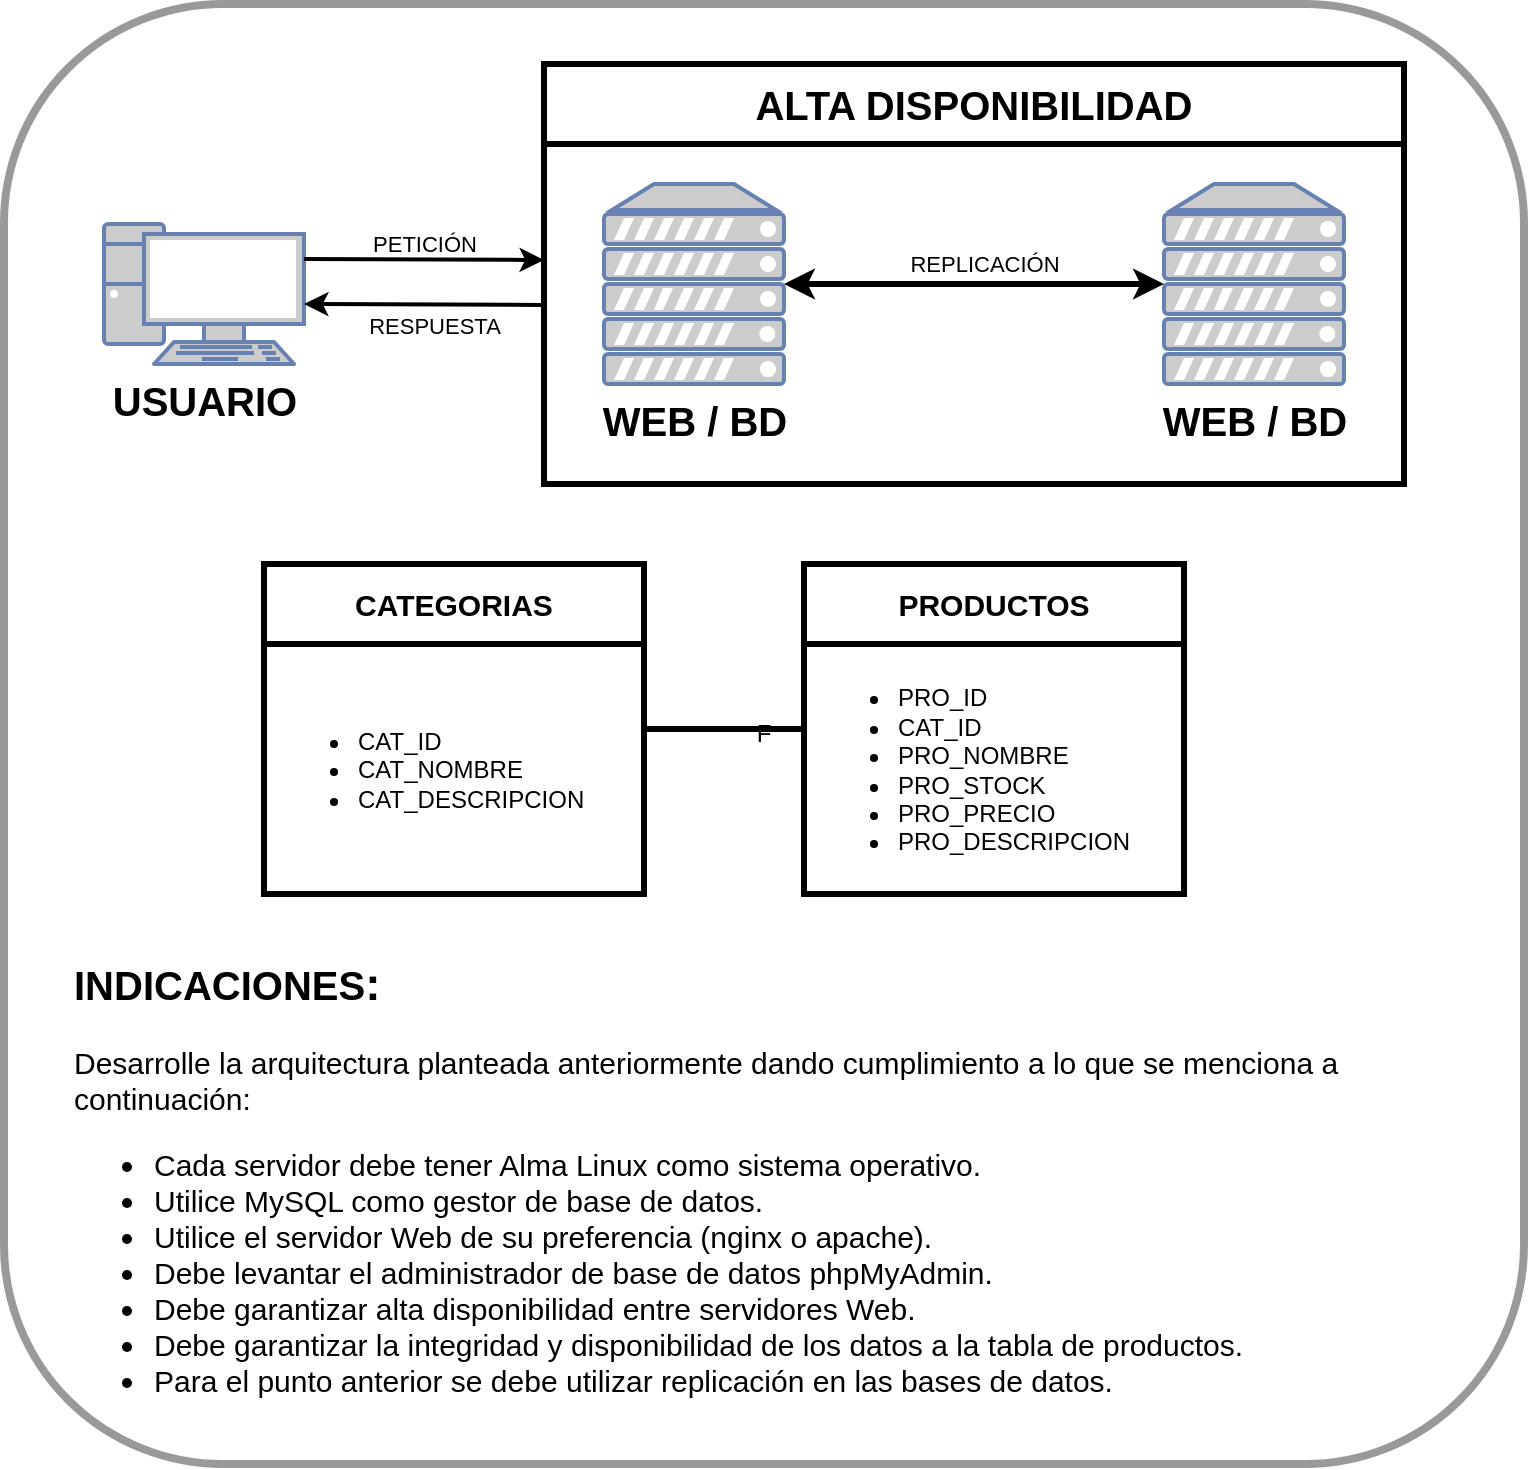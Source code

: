 <mxfile version="21.3.2" type="github">
  <diagram name="Página-1" id="dgo7cwSUL4VlbmiZqwIb">
    <mxGraphModel dx="1026" dy="633" grid="1" gridSize="10" guides="1" tooltips="1" connect="1" arrows="1" fold="1" page="1" pageScale="1" pageWidth="827" pageHeight="1169" background="#FFFFFF" math="0" shadow="0">
      <root>
        <mxCell id="0" />
        <mxCell id="1" parent="0" />
        <mxCell id="2mgMftnQy1dVy7I0jVlI-13" value="F" style="rounded=1;whiteSpace=wrap;html=1;fillColor=none;strokeWidth=4;strokeColor=#000000;perimeterSpacing=0;opacity=40;glass=0;shadow=0;" vertex="1" parent="1">
          <mxGeometry x="50" y="120" width="760" height="730" as="geometry" />
        </mxCell>
        <mxCell id="2mgMftnQy1dVy7I0jVlI-1" value="&lt;font color=&quot;#000000&quot; style=&quot;font-size: 20px;&quot;&gt;&lt;b&gt;USUARIO&lt;/b&gt;&lt;/font&gt;" style="fontColor=#0066CC;verticalAlign=top;verticalLabelPosition=bottom;labelPosition=center;align=center;html=1;outlineConnect=0;fillColor=#CCCCCC;strokeColor=#6881B3;gradientColor=none;gradientDirection=north;strokeWidth=2;shape=mxgraph.networks.pc;" vertex="1" parent="1">
          <mxGeometry x="100" y="230" width="100" height="70" as="geometry" />
        </mxCell>
        <mxCell id="2mgMftnQy1dVy7I0jVlI-2" value="&lt;font style=&quot;font-size: 20px;&quot;&gt;&lt;b&gt;&lt;font color=&quot;#000000&quot;&gt;WEB / BD&lt;/font&gt;&lt;br&gt;&lt;/b&gt;&lt;/font&gt;" style="fontColor=#0066CC;verticalAlign=top;verticalLabelPosition=bottom;labelPosition=center;align=center;html=1;outlineConnect=0;fillColor=#CCCCCC;strokeColor=#6881B3;gradientColor=none;gradientDirection=north;strokeWidth=2;shape=mxgraph.networks.server;" vertex="1" parent="1">
          <mxGeometry x="350" y="210" width="90" height="100" as="geometry" />
        </mxCell>
        <mxCell id="2mgMftnQy1dVy7I0jVlI-5" value="&lt;font color=&quot;#000000&quot; style=&quot;font-size: 20px;&quot;&gt;ALTA DISPONIBILIDAD&lt;/font&gt;" style="swimlane;whiteSpace=wrap;html=1;startSize=40;fillColor=none;strokeColor=#000000;strokeWidth=3;" vertex="1" parent="1">
          <mxGeometry x="320" y="150" width="430" height="210" as="geometry" />
        </mxCell>
        <mxCell id="2mgMftnQy1dVy7I0jVlI-4" value="&lt;font color=&quot;#000000&quot; style=&quot;font-size: 20px;&quot;&gt;&lt;b&gt;WEB / BD&lt;/b&gt;&lt;/font&gt;" style="fontColor=#0066CC;verticalAlign=top;verticalLabelPosition=bottom;labelPosition=center;align=center;html=1;outlineConnect=0;fillColor=#CCCCCC;strokeColor=#6881B3;gradientColor=none;gradientDirection=north;strokeWidth=2;shape=mxgraph.networks.server;" vertex="1" parent="2mgMftnQy1dVy7I0jVlI-5">
          <mxGeometry x="310" y="60" width="90" height="100" as="geometry" />
        </mxCell>
        <mxCell id="2mgMftnQy1dVy7I0jVlI-6" value="" style="endArrow=classic;startArrow=classic;html=1;rounded=0;entryX=0;entryY=0.5;entryDx=0;entryDy=0;entryPerimeter=0;exitX=1;exitY=0.5;exitDx=0;exitDy=0;exitPerimeter=0;strokeWidth=3;strokeColor=#000000;" edge="1" parent="1" source="2mgMftnQy1dVy7I0jVlI-2" target="2mgMftnQy1dVy7I0jVlI-4">
          <mxGeometry width="50" height="50" relative="1" as="geometry">
            <mxPoint x="390" y="350" as="sourcePoint" />
            <mxPoint x="440" y="300" as="targetPoint" />
          </mxGeometry>
        </mxCell>
        <mxCell id="2mgMftnQy1dVy7I0jVlI-7" value="&lt;font color=&quot;#000000&quot;&gt;REPLICACIÓN&lt;/font&gt;" style="edgeLabel;html=1;align=center;verticalAlign=middle;resizable=0;points=[];labelBackgroundColor=none;" vertex="1" connectable="0" parent="2mgMftnQy1dVy7I0jVlI-6">
          <mxGeometry x="0.179" y="-2" relative="1" as="geometry">
            <mxPoint x="-12" y="-12" as="offset" />
          </mxGeometry>
        </mxCell>
        <mxCell id="2mgMftnQy1dVy7I0jVlI-8" value="" style="endArrow=classic;html=1;rounded=0;strokeWidth=2;strokeColor=#000000;" edge="1" parent="1">
          <mxGeometry width="50" height="50" relative="1" as="geometry">
            <mxPoint x="200" y="247.5" as="sourcePoint" />
            <mxPoint x="320" y="248" as="targetPoint" />
          </mxGeometry>
        </mxCell>
        <mxCell id="2mgMftnQy1dVy7I0jVlI-10" value="&lt;font color=&quot;#000000&quot;&gt;PETICIÓN&lt;/font&gt;" style="edgeLabel;html=1;align=center;verticalAlign=middle;resizable=0;points=[];labelBackgroundColor=none;" vertex="1" connectable="0" parent="2mgMftnQy1dVy7I0jVlI-8">
          <mxGeometry x="0.317" y="-1" relative="1" as="geometry">
            <mxPoint x="-19" y="-9" as="offset" />
          </mxGeometry>
        </mxCell>
        <mxCell id="2mgMftnQy1dVy7I0jVlI-9" value="" style="endArrow=none;html=1;rounded=0;strokeWidth=2;endFill=0;startArrow=classic;startFill=1;strokeColor=#000000;" edge="1" parent="1">
          <mxGeometry width="50" height="50" relative="1" as="geometry">
            <mxPoint x="200" y="270" as="sourcePoint" />
            <mxPoint x="320" y="270.5" as="targetPoint" />
          </mxGeometry>
        </mxCell>
        <mxCell id="2mgMftnQy1dVy7I0jVlI-11" value="&lt;font color=&quot;#000000&quot;&gt;RESPUESTA&lt;/font&gt;" style="edgeLabel;html=1;align=center;verticalAlign=middle;resizable=0;points=[];labelBackgroundColor=none;" vertex="1" connectable="0" parent="2mgMftnQy1dVy7I0jVlI-9">
          <mxGeometry x="0.083" y="-1" relative="1" as="geometry">
            <mxPoint y="9" as="offset" />
          </mxGeometry>
        </mxCell>
        <mxCell id="2mgMftnQy1dVy7I0jVlI-14" value="&lt;h1&gt;&lt;font color=&quot;#000000&quot;&gt;&lt;font style=&quot;font-size: 20px;&quot;&gt;INDICACIONES&lt;/font&gt;&lt;span style=&quot;font-size: 23px;&quot;&gt;:&lt;/span&gt;&lt;/font&gt;&lt;/h1&gt;&lt;h1 style=&quot;font-size: 15px;&quot;&gt;&lt;font style=&quot;font-size: 15px;&quot; color=&quot;#000000&quot;&gt;&lt;span style=&quot;font-weight: normal;&quot;&gt;Desarrolle la arquitectura&amp;nbsp;&lt;/span&gt;&lt;span style=&quot;caret-color: rgb(0, 0, 0); font-weight: 400;&quot;&gt;planteada anteriormente dando cumplimiento a lo que se menciona a continuación:&lt;/span&gt;&lt;br&gt;&lt;/font&gt;&lt;/h1&gt;&lt;div style=&quot;font-size: 15px;&quot;&gt;&lt;ul&gt;&lt;li&gt;&lt;font style=&quot;font-size: 15px;&quot; color=&quot;#000000&quot;&gt;&lt;span style=&quot;caret-color: rgb(0, 0, 0);&quot;&gt;Cada servidor debe tener Alma Linux como sistema operativo.&lt;/span&gt;&lt;/font&gt;&lt;/li&gt;&lt;li&gt;&lt;font style=&quot;font-size: 15px;&quot; color=&quot;#000000&quot;&gt;&lt;span style=&quot;caret-color: rgb(0, 0, 0);&quot;&gt;Utilice MySQL como gestor de base de datos.&lt;/span&gt;&lt;/font&gt;&lt;/li&gt;&lt;li&gt;&lt;font style=&quot;font-size: 15px;&quot; color=&quot;#000000&quot;&gt;&lt;span style=&quot;caret-color: rgb(0, 0, 0);&quot;&gt;Utilice el servidor Web de su preferencia (nginx o apache).&lt;/span&gt;&lt;/font&gt;&lt;/li&gt;&lt;li&gt;&lt;font style=&quot;font-size: 15px;&quot; color=&quot;#000000&quot;&gt;&lt;span style=&quot;caret-color: rgb(0, 0, 0);&quot;&gt;Debe levantar el administrador de base de datos phpMyAdmin.&lt;/span&gt;&lt;/font&gt;&lt;/li&gt;&lt;li&gt;&lt;font style=&quot;font-size: 15px;&quot; color=&quot;#000000&quot;&gt;&lt;span style=&quot;caret-color: rgb(0, 0, 0);&quot;&gt;Debe garantizar alta disponibilidad entre servidores Web.&lt;/span&gt;&lt;/font&gt;&lt;/li&gt;&lt;li&gt;&lt;font style=&quot;font-size: 15px;&quot; color=&quot;#000000&quot;&gt;&lt;span style=&quot;caret-color: rgb(0, 0, 0);&quot;&gt;Debe garantizar la integridad y disponibilidad de los datos a la tabla de productos.&amp;nbsp;&lt;/span&gt;&lt;/font&gt;&lt;/li&gt;&lt;li&gt;&lt;font style=&quot;font-size: 15px;&quot; color=&quot;#000000&quot;&gt;&lt;span style=&quot;caret-color: rgb(0, 0, 0);&quot;&gt;Para el punto anterior se debe utilizar replicación en las bases de datos.&lt;/span&gt;&lt;/font&gt;&lt;/li&gt;&lt;/ul&gt;&lt;/div&gt;" style="text;html=1;strokeColor=none;fillColor=none;spacing=5;spacingTop=-20;whiteSpace=wrap;overflow=hidden;rounded=0;" vertex="1" parent="1">
          <mxGeometry x="80" y="590" width="700" height="235" as="geometry" />
        </mxCell>
        <mxCell id="2mgMftnQy1dVy7I0jVlI-19" value="&lt;font style=&quot;font-size: 15px;&quot; color=&quot;#000000&quot;&gt;CATEGORIAS&lt;/font&gt;" style="swimlane;whiteSpace=wrap;html=1;startSize=40;fillColor=none;strokeColor=#000000;strokeWidth=3;" vertex="1" parent="1">
          <mxGeometry x="180" y="400" width="190" height="165" as="geometry" />
        </mxCell>
        <mxCell id="2mgMftnQy1dVy7I0jVlI-22" value="&lt;ul&gt;&lt;li&gt;&lt;font color=&quot;#000000&quot;&gt;&lt;span style=&quot;caret-color: rgb(0, 0, 0);&quot;&gt;CAT_ID&lt;/span&gt;&lt;/font&gt;&lt;/li&gt;&lt;li&gt;&lt;font color=&quot;#000000&quot;&gt;&lt;span style=&quot;caret-color: rgb(0, 0, 0);&quot;&gt;CAT_NOMBRE&lt;/span&gt;&lt;/font&gt;&lt;/li&gt;&lt;li&gt;&lt;font color=&quot;#000000&quot;&gt;&lt;span style=&quot;caret-color: rgb(0, 0, 0);&quot;&gt;CAT_DESCRIPCION&lt;/span&gt;&lt;/font&gt;&lt;/li&gt;&lt;/ul&gt;" style="text;html=1;align=left;verticalAlign=middle;resizable=0;points=[];autosize=1;strokeColor=none;fillColor=none;" vertex="1" parent="2mgMftnQy1dVy7I0jVlI-19">
          <mxGeometry x="5" y="62.5" width="180" height="80" as="geometry" />
        </mxCell>
        <mxCell id="2mgMftnQy1dVy7I0jVlI-23" value="&lt;font style=&quot;font-size: 15px;&quot; color=&quot;#000000&quot;&gt;PRODUCTOS&lt;/font&gt;" style="swimlane;whiteSpace=wrap;html=1;startSize=40;fillColor=none;strokeColor=#000000;strokeWidth=3;" vertex="1" parent="1">
          <mxGeometry x="450" y="400" width="190" height="165" as="geometry" />
        </mxCell>
        <mxCell id="2mgMftnQy1dVy7I0jVlI-24" value="&lt;ul&gt;&lt;li&gt;&lt;font color=&quot;#000000&quot;&gt;&lt;span style=&quot;caret-color: rgb(0, 0, 0);&quot;&gt;PRO_ID&lt;/span&gt;&lt;/font&gt;&lt;/li&gt;&lt;li&gt;&lt;font color=&quot;#000000&quot;&gt;&lt;span style=&quot;caret-color: rgb(0, 0, 0);&quot;&gt;CAT_ID&lt;/span&gt;&lt;/font&gt;&lt;/li&gt;&lt;li&gt;&lt;font color=&quot;#000000&quot;&gt;&lt;span style=&quot;caret-color: rgb(0, 0, 0);&quot;&gt;PRO_NOMBRE&lt;/span&gt;&lt;/font&gt;&lt;/li&gt;&lt;li&gt;&lt;font color=&quot;#000000&quot;&gt;&lt;span style=&quot;caret-color: rgb(0, 0, 0);&quot;&gt;PRO_STOCK&lt;/span&gt;&lt;/font&gt;&lt;/li&gt;&lt;li&gt;&lt;font color=&quot;#000000&quot;&gt;&lt;span style=&quot;caret-color: rgb(0, 0, 0);&quot;&gt;PRO_PRECIO&lt;/span&gt;&lt;/font&gt;&lt;/li&gt;&lt;li&gt;&lt;font color=&quot;#000000&quot;&gt;&lt;span style=&quot;caret-color: rgb(0, 0, 0);&quot;&gt;PRO_DESCRIPCION&lt;/span&gt;&lt;/font&gt;&lt;/li&gt;&lt;/ul&gt;" style="text;html=1;align=left;verticalAlign=middle;resizable=0;points=[];autosize=1;strokeColor=none;fillColor=none;" vertex="1" parent="2mgMftnQy1dVy7I0jVlI-23">
          <mxGeometry x="5" y="42.5" width="180" height="120" as="geometry" />
        </mxCell>
        <mxCell id="2mgMftnQy1dVy7I0jVlI-25" value="" style="endArrow=none;html=1;rounded=0;exitX=1;exitY=0.5;exitDx=0;exitDy=0;entryX=0;entryY=0.5;entryDx=0;entryDy=0;strokeColor=#000000;strokeWidth=3;" edge="1" parent="1" source="2mgMftnQy1dVy7I0jVlI-19" target="2mgMftnQy1dVy7I0jVlI-23">
          <mxGeometry width="50" height="50" relative="1" as="geometry">
            <mxPoint x="50" y="520" as="sourcePoint" />
            <mxPoint x="100" y="470" as="targetPoint" />
          </mxGeometry>
        </mxCell>
      </root>
    </mxGraphModel>
  </diagram>
</mxfile>

